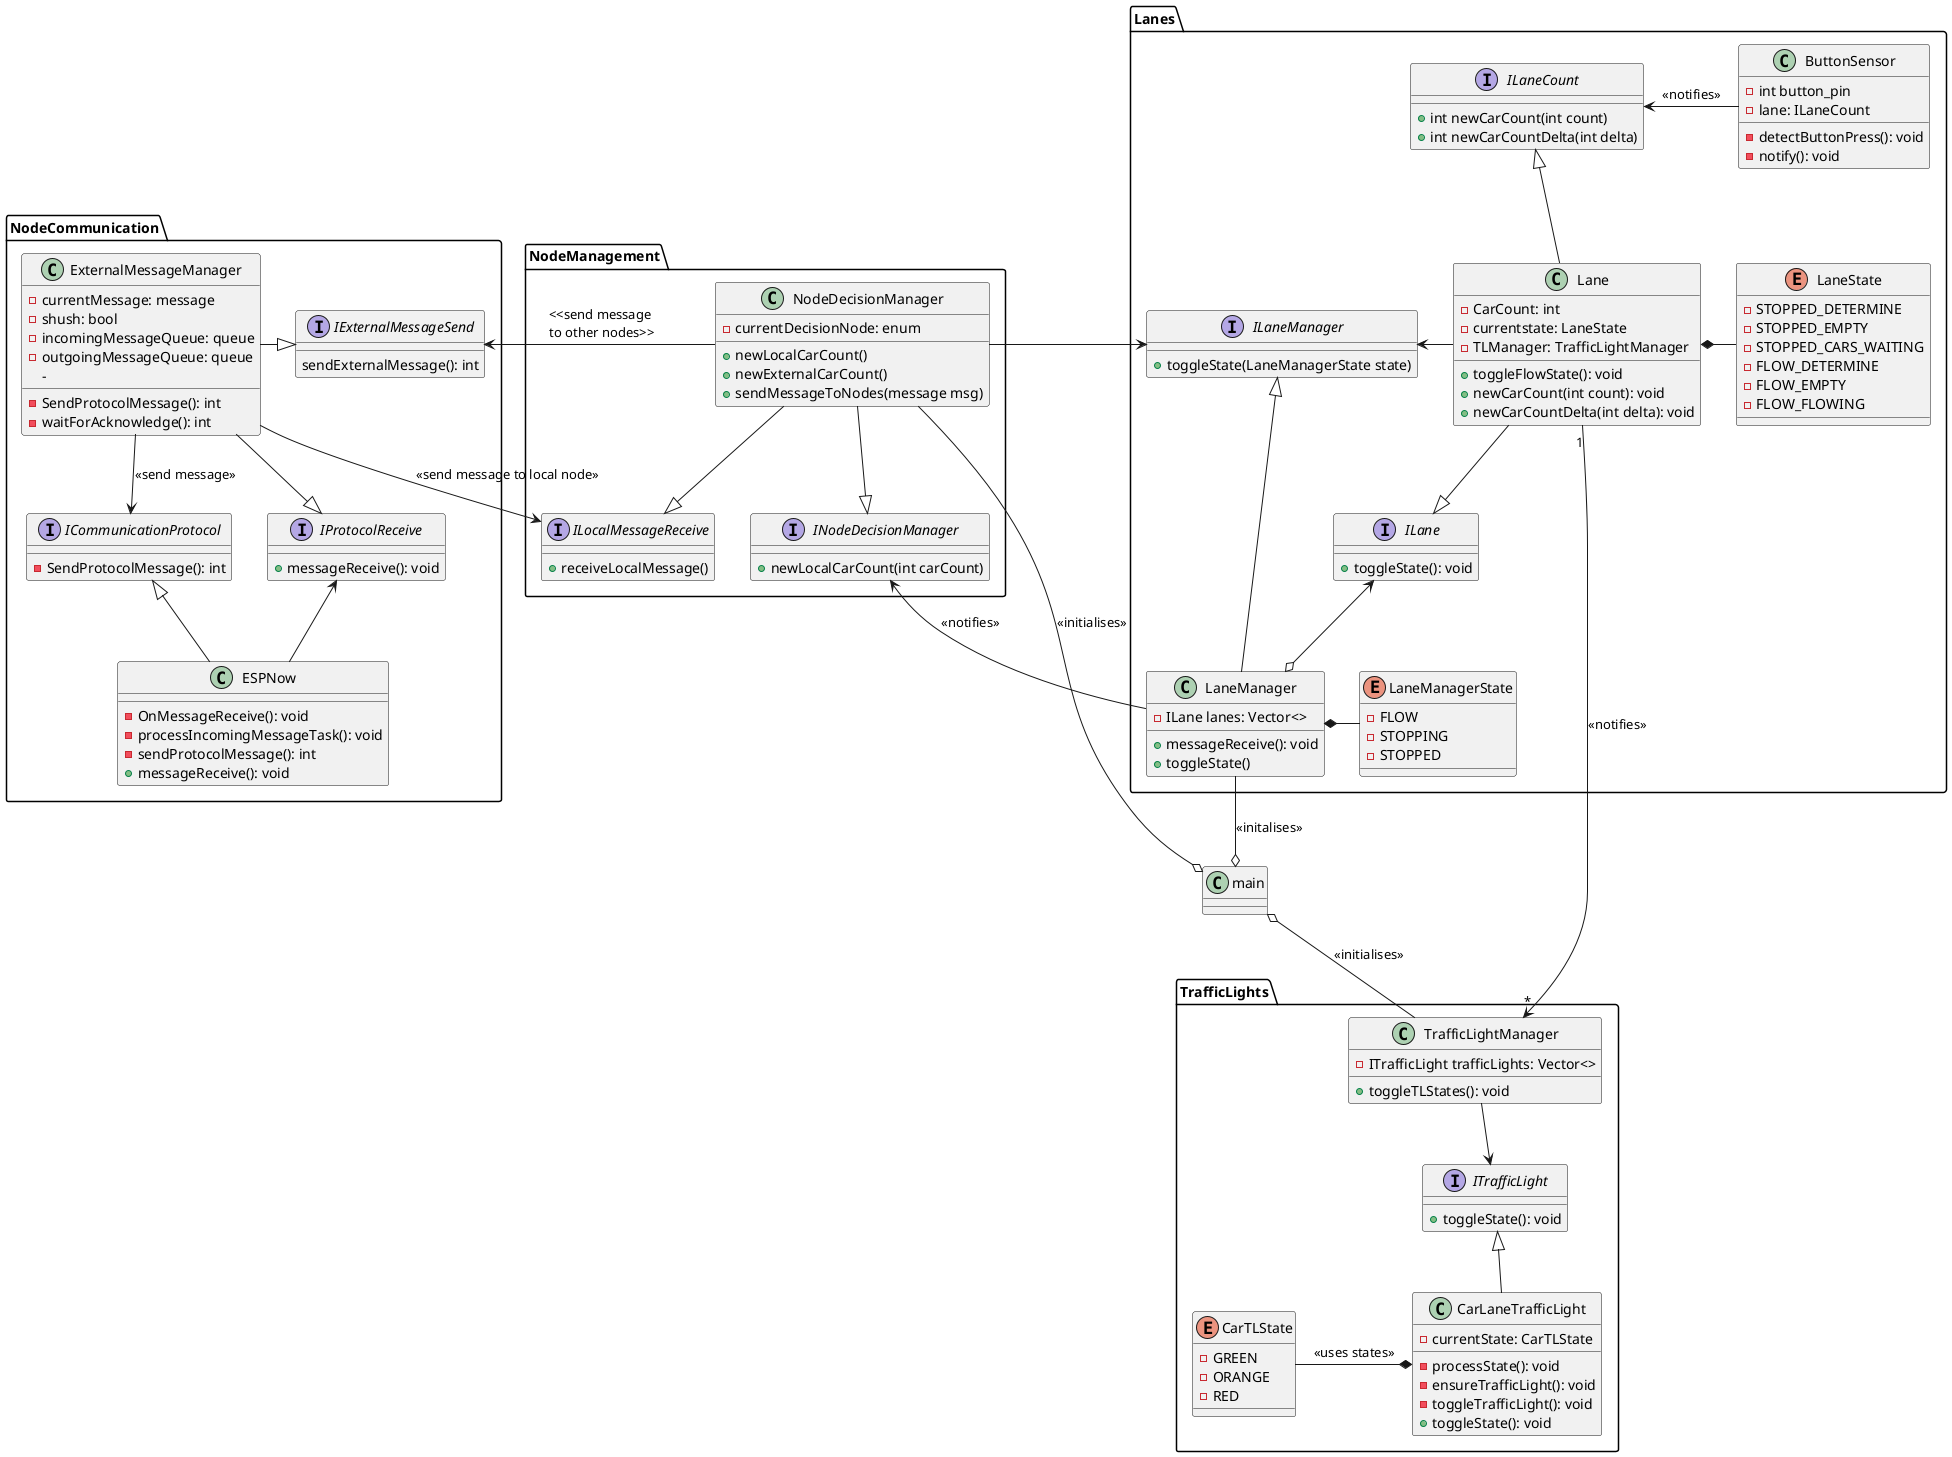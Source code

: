 @startuml

class main {
}

' message interfaces

package NodeManagement {
        class NodeDecisionManager {
        - currentDecisionNode: enum

        + newLocalCarCount()
        + newExternalCarCount()
        + sendMessageToNodes(message msg)
    }

    interface INodeDecisionManager {
        + newLocalCarCount(int carCount)
    }

    interface ILocalMessageReceive {
        + receiveLocalMessage()
    }
    
}

NodeDecisionManager -down-|> INodeDecisionManager
NodeDecisionManager -down-|> ILocalMessageReceive

package NodeCommunication {

    interface ICommunicationProtocol {
        - SendProtocolMessage(): int
    }

    interface IExternalMessageSend {
        sendExternalMessage(): int
    }

    interface IProtocolReceive {
        +messageReceive(): void
    }

    class ExternalMessageManager {
        - currentMessage: message
        - shush: bool
        - incomingMessageQueue: queue
        - outgoingMessageQueue: queue
        - SendProtocolMessage(): int
        - waitForAcknowledge(): int
        - 
    }

    class ESPNow {
        - OnMessageReceive(): void
        - processIncomingMessageTask(): void
        - sendProtocolMessage(): int
        + messageReceive(): void
    }
}

ExternalMessageManager -down-|> IProtocolReceive
ExternalMessageManager -right-|> IExternalMessageSend
ESPNow -up-> IProtocolReceive
ESPNow -up-|> ICommunicationProtocol
main o-left- NodeDecisionManager: <<initialises>>

NodeDecisionManager -left->IExternalMessageSend: <<send message\n to other nodes>>
ExternalMessageManager -down-> ICommunicationProtocol: <<send message>>
ExternalMessageManager -right-> ILocalMessageReceive: <<send message to local node>>

package Lanes {

    enum LaneManagerState {
        - FLOW
        - STOPPING
        - STOPPED
    }

    enum LaneState {
        - STOPPED_DETERMINE
        - STOPPED_EMPTY
        - STOPPED_CARS_WAITING
        - FLOW_DETERMINE
        - FLOW_EMPTY
        - FLOW_FLOWING
    }

    class LaneManager {
        - ILane lanes: Vector<>
        + messageReceive(): void
        + toggleState()
    }

    interface ILane {
        + toggleState(): void
    }

    class Lane {
        - CarCount: int
        - currentstate: LaneState
        - TLManager: TrafficLightManager

        + toggleFlowState(): void
        + newCarCount(int count): void
        + newCarCountDelta(int delta): void
    }

    interface ILaneCount {
        + int newCarCount(int count)
        + int newCarCountDelta(int delta)
    }


    interface ILaneManager {
        + toggleState(LaneManagerState state)
    }

    class ButtonSensor {
        - int button_pin
        - lane: ILaneCount
        - detectButtonPress(): void
        - notify(): void
    }

    LaneManager *-right- LaneManagerState
    Lane *-right- LaneState
    ButtonSensor -left-> ILaneCount: <<notifies>>
    ILaneCount <|-down- Lane

}

Lane -down-|> ILane
LaneManager o-up-> ILane
main o-up- LaneManager: <<initalises>>
LaneManager -left-|> ILaneManager

LaneManager -left-> INodeDecisionManager: <<notifies>>
NodeDecisionManager -right-> ILaneManager
Lane -left-> ILaneManager

package TrafficLights {

    class TrafficLightManager {
        - ITrafficLight trafficLights: Vector<>
        + toggleTLStates(): void
    }

    interface ITrafficLight {
        + toggleState(): void
    }

    class CarLaneTrafficLight {
        - currentState: CarTLState
        - processState(): void
        - ensureTrafficLight(): void
        - toggleTrafficLight(): void
        + toggleState(): void
    }

    enum CarTLState {
        - GREEN
        - ORANGE
        - RED
    }

}


CarLaneTrafficLight *-left- CarTLState: <<uses states>>

main o-down- TrafficLightManager: <<initialises>>
Lane "1" -down-> "*" TrafficLightManager: <<notifies>>
TrafficLightManager -down-> ITrafficLight

CarLaneTrafficLight -up-|> ITrafficLight

@enduml